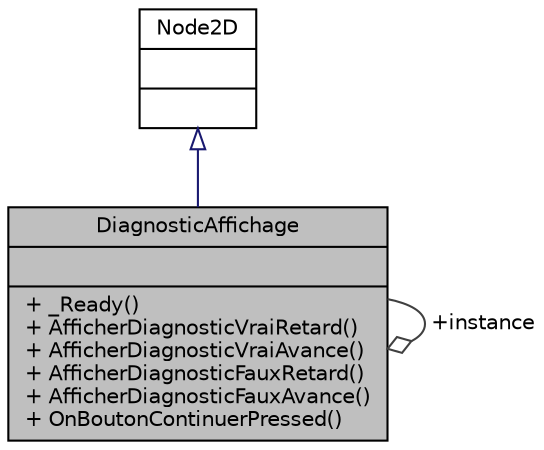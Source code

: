 digraph "DiagnosticAffichage"
{
 // LATEX_PDF_SIZE
  edge [fontname="Helvetica",fontsize="10",labelfontname="Helvetica",labelfontsize="10"];
  node [fontname="Helvetica",fontsize="10",shape=record];
  Node1 [label="{DiagnosticAffichage\n||+ _Ready()\l+ AfficherDiagnosticVraiRetard()\l+ AfficherDiagnosticVraiAvance()\l+ AfficherDiagnosticFauxRetard()\l+ AfficherDiagnosticFauxAvance()\l+ OnBoutonContinuerPressed()\l}",height=0.2,width=0.4,color="black", fillcolor="grey75", style="filled", fontcolor="black",tooltip=" "];
  Node2 -> Node1 [dir="back",color="midnightblue",fontsize="10",style="solid",arrowtail="onormal"];
  Node2 [label="{Node2D\n||}",height=0.2,width=0.4,color="black", fillcolor="white", style="filled",tooltip=" "];
  Node1 -> Node1 [color="grey25",fontsize="10",style="solid",label=" +instance" ,arrowhead="odiamond"];
}
